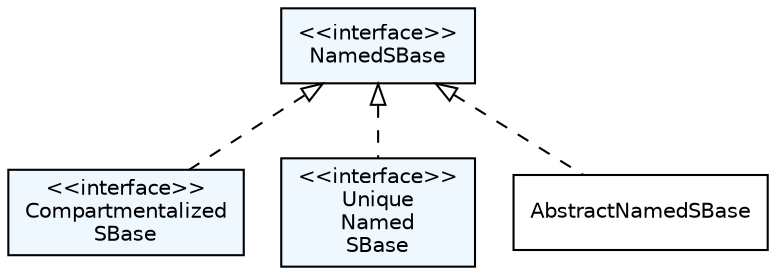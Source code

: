 #!/usr/local/bin/dot
#
# dot -Tpdf type_hierarchy.dot -otype_hierarchy.pdf && acroread type_hierarchy.pdf &
# dot -Tpng type_hierarchy.dot -otype_hierarchy.png
#
# $Id$
# $URL$
# $Rev$

strict digraph G{

	nodesep=0.25;
	ranksep=0.5;

	edge [
	  fontname="Helvetica",
	  fontsize=10,
	  labelfontname="Helvetica",
	  labelfontsize=10
	];
	node [
	  fontname="Helvetica",
	  fontsize=10,
	  shape=box
	];
	
   /*
    * Interfaces
    */
   CompartmentalizedSBase                 [label="<<interface>>\nCompartmentalized\nSBase", style="filled", fillcolor="#F0F8FF"];
   NamedSBase                             [label="<<interface>>\nNamedSBase", style="filled", fillcolor="#F0F8FF"];
   UniqueNamedSBase                       [label="<<interface>>\nUnique\nNamed\nSBase", style="filled", fillcolor="#F0F8FF"];
	

   
   /*********************
    * Inheritance graph *
    *********************/

   NamedSBase             -> AbstractNamedSBase        [dir=back,arrowtail=empty,style=dashed];
   NamedSBase             -> CompartmentalizedSBase    [dir=back,arrowtail=empty,style=dashed];
   NamedSBase             -> UniqueNamedSBase          [dir=back,arrowtail=empty,style=dashed];
   
}
